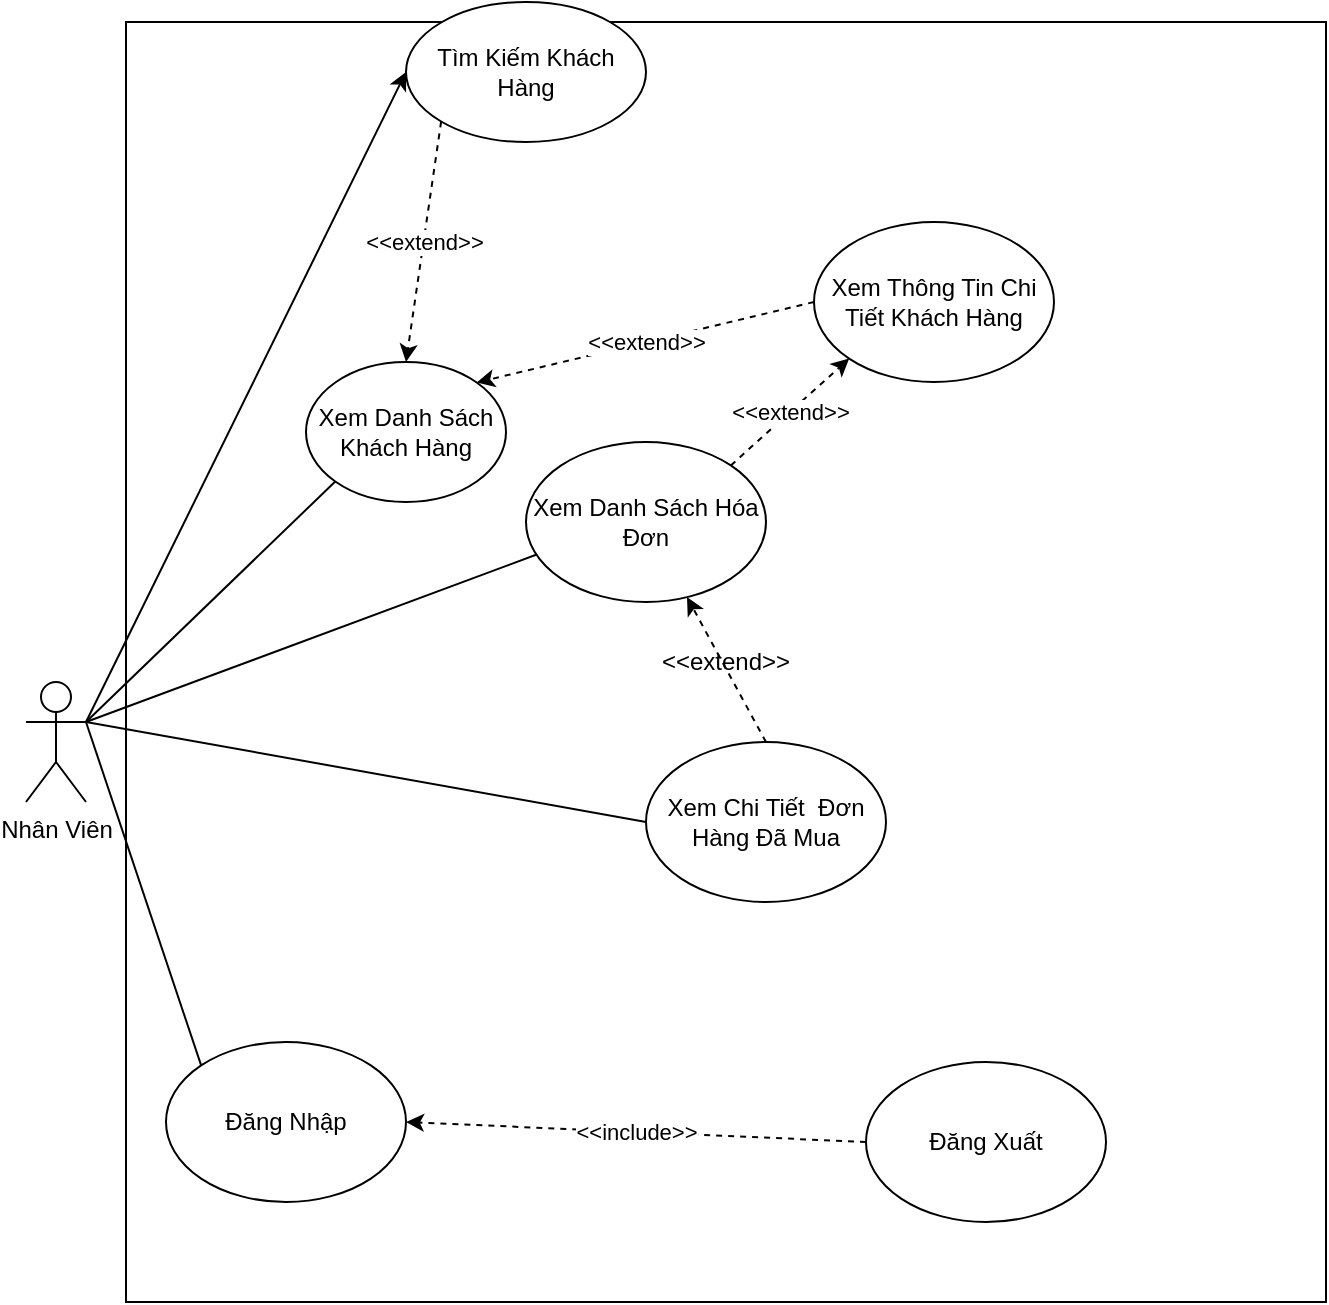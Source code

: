 <mxfile version="22.0.4" type="github">
  <diagram name="Trang-1" id="cRhxTb4dwH8EbBF6ad0r">
    <mxGraphModel dx="1184" dy="698" grid="1" gridSize="10" guides="1" tooltips="1" connect="1" arrows="1" fold="1" page="1" pageScale="1" pageWidth="827" pageHeight="1169" math="0" shadow="0">
      <root>
        <mxCell id="0" />
        <mxCell id="1" parent="0" />
        <mxCell id="OS8SzAuIN68yGedKDTT5-102" value="&amp;lt;&amp;lt;extend&amp;gt;&amp;gt;" style="rounded=0;whiteSpace=wrap;html=1;" vertex="1" parent="1">
          <mxGeometry x="70" y="200" width="600" height="640" as="geometry" />
        </mxCell>
        <mxCell id="OS8SzAuIN68yGedKDTT5-3" value="Nhân Viên" style="shape=umlActor;verticalLabelPosition=bottom;verticalAlign=top;html=1;outlineConnect=0;" vertex="1" parent="1">
          <mxGeometry x="20" y="530" width="30" height="60" as="geometry" />
        </mxCell>
        <mxCell id="OS8SzAuIN68yGedKDTT5-9" value="Xem Danh Sách Khách Hàng" style="ellipse;whiteSpace=wrap;html=1;" vertex="1" parent="1">
          <mxGeometry x="160" y="370" width="100" height="70" as="geometry" />
        </mxCell>
        <mxCell id="OS8SzAuIN68yGedKDTT5-15" value="Tìm Kiếm Khách Hàng" style="ellipse;whiteSpace=wrap;html=1;" vertex="1" parent="1">
          <mxGeometry x="210" y="190" width="120" height="70" as="geometry" />
        </mxCell>
        <mxCell id="OS8SzAuIN68yGedKDTT5-18" value="Đăng Nhập" style="ellipse;whiteSpace=wrap;html=1;" vertex="1" parent="1">
          <mxGeometry x="90" y="710" width="120" height="80" as="geometry" />
        </mxCell>
        <mxCell id="OS8SzAuIN68yGedKDTT5-68" value="" style="endArrow=none;html=1;rounded=0;exitX=1;exitY=0.333;exitDx=0;exitDy=0;exitPerimeter=0;entryX=0;entryY=0;entryDx=0;entryDy=0;endFill=0;" edge="1" parent="1" source="OS8SzAuIN68yGedKDTT5-3" target="OS8SzAuIN68yGedKDTT5-18">
          <mxGeometry width="50" height="50" relative="1" as="geometry">
            <mxPoint x="290" y="580" as="sourcePoint" />
            <mxPoint x="420" y="500" as="targetPoint" />
          </mxGeometry>
        </mxCell>
        <mxCell id="OS8SzAuIN68yGedKDTT5-69" value="Đăng Xuất" style="ellipse;whiteSpace=wrap;html=1;" vertex="1" parent="1">
          <mxGeometry x="440" y="720" width="120" height="80" as="geometry" />
        </mxCell>
        <mxCell id="OS8SzAuIN68yGedKDTT5-70" value="&amp;lt;&amp;lt;include&amp;gt;&amp;gt;" style="endArrow=classic;html=1;rounded=0;exitX=0;exitY=0.5;exitDx=0;exitDy=0;entryX=1;entryY=0.5;entryDx=0;entryDy=0;dashed=1;" edge="1" parent="1" source="OS8SzAuIN68yGedKDTT5-69" target="OS8SzAuIN68yGedKDTT5-18">
          <mxGeometry width="50" height="50" relative="1" as="geometry">
            <mxPoint x="370" y="720" as="sourcePoint" />
            <mxPoint x="420" y="670" as="targetPoint" />
          </mxGeometry>
        </mxCell>
        <mxCell id="OS8SzAuIN68yGedKDTT5-71" value="" style="endArrow=none;html=1;rounded=0;entryX=0;entryY=1;entryDx=0;entryDy=0;endFill=0;" edge="1" parent="1" target="OS8SzAuIN68yGedKDTT5-9">
          <mxGeometry width="50" height="50" relative="1" as="geometry">
            <mxPoint x="50" y="550" as="sourcePoint" />
            <mxPoint x="420" y="500" as="targetPoint" />
          </mxGeometry>
        </mxCell>
        <mxCell id="OS8SzAuIN68yGedKDTT5-72" value="Xem Thông Tin Chi Tiết Khách Hàng" style="ellipse;whiteSpace=wrap;html=1;" vertex="1" parent="1">
          <mxGeometry x="414" y="300" width="120" height="80" as="geometry" />
        </mxCell>
        <mxCell id="OS8SzAuIN68yGedKDTT5-74" value="Xem Chi Tiết&amp;nbsp; Đơn Hàng Đã Mua" style="ellipse;whiteSpace=wrap;html=1;" vertex="1" parent="1">
          <mxGeometry x="330" y="560" width="120" height="80" as="geometry" />
        </mxCell>
        <mxCell id="OS8SzAuIN68yGedKDTT5-76" value="Xem Danh Sách Hóa Đơn" style="ellipse;whiteSpace=wrap;html=1;" vertex="1" parent="1">
          <mxGeometry x="270" y="410" width="120" height="80" as="geometry" />
        </mxCell>
        <mxCell id="OS8SzAuIN68yGedKDTT5-81" value="&amp;lt;&amp;lt;extend&amp;gt;&amp;gt;" style="endArrow=classic;html=1;rounded=0;exitX=0;exitY=0.5;exitDx=0;exitDy=0;entryX=1;entryY=0;entryDx=0;entryDy=0;dashed=1;" edge="1" parent="1" source="OS8SzAuIN68yGedKDTT5-72" target="OS8SzAuIN68yGedKDTT5-9">
          <mxGeometry width="50" height="50" relative="1" as="geometry">
            <mxPoint x="370" y="390" as="sourcePoint" />
            <mxPoint x="420" y="340" as="targetPoint" />
          </mxGeometry>
        </mxCell>
        <mxCell id="OS8SzAuIN68yGedKDTT5-85" value="&amp;lt;&amp;lt;extend&amp;gt;&amp;gt;" style="endArrow=classic;html=1;rounded=0;exitX=0;exitY=1;exitDx=0;exitDy=0;entryX=0.5;entryY=0;entryDx=0;entryDy=0;dashed=1;" edge="1" parent="1" source="OS8SzAuIN68yGedKDTT5-15" target="OS8SzAuIN68yGedKDTT5-9">
          <mxGeometry width="50" height="50" relative="1" as="geometry">
            <mxPoint x="370" y="390" as="sourcePoint" />
            <mxPoint x="420" y="340" as="targetPoint" />
          </mxGeometry>
        </mxCell>
        <mxCell id="OS8SzAuIN68yGedKDTT5-95" value="" style="endArrow=classic;html=1;rounded=0;exitX=1;exitY=0.333;exitDx=0;exitDy=0;exitPerimeter=0;entryX=0;entryY=0.5;entryDx=0;entryDy=0;" edge="1" parent="1" source="OS8SzAuIN68yGedKDTT5-3" target="OS8SzAuIN68yGedKDTT5-15">
          <mxGeometry width="50" height="50" relative="1" as="geometry">
            <mxPoint x="390" y="390" as="sourcePoint" />
            <mxPoint x="440" y="340" as="targetPoint" />
          </mxGeometry>
        </mxCell>
        <mxCell id="OS8SzAuIN68yGedKDTT5-98" value="" style="endArrow=none;html=1;rounded=0;entryX=0;entryY=0.5;entryDx=0;entryDy=0;endFill=0;" edge="1" parent="1" target="OS8SzAuIN68yGedKDTT5-74">
          <mxGeometry width="50" height="50" relative="1" as="geometry">
            <mxPoint x="50" y="550" as="sourcePoint" />
            <mxPoint x="440" y="480" as="targetPoint" />
          </mxGeometry>
        </mxCell>
        <mxCell id="OS8SzAuIN68yGedKDTT5-100" value="" style="endArrow=none;html=1;rounded=0;exitX=1;exitY=0.333;exitDx=0;exitDy=0;exitPerimeter=0;entryX=0.042;entryY=0.705;entryDx=0;entryDy=0;entryPerimeter=0;endFill=0;" edge="1" parent="1" source="OS8SzAuIN68yGedKDTT5-3" target="OS8SzAuIN68yGedKDTT5-76">
          <mxGeometry width="50" height="50" relative="1" as="geometry">
            <mxPoint x="390" y="530" as="sourcePoint" />
            <mxPoint x="440" y="480" as="targetPoint" />
          </mxGeometry>
        </mxCell>
        <mxCell id="OS8SzAuIN68yGedKDTT5-101" value="&amp;lt;&amp;lt;extend&amp;gt;&amp;gt;" style="endArrow=classic;html=1;rounded=0;entryX=0;entryY=1;entryDx=0;entryDy=0;exitX=1;exitY=0;exitDx=0;exitDy=0;dashed=1;" edge="1" parent="1" source="OS8SzAuIN68yGedKDTT5-76" target="OS8SzAuIN68yGedKDTT5-72">
          <mxGeometry width="50" height="50" relative="1" as="geometry">
            <mxPoint x="290" y="530" as="sourcePoint" />
            <mxPoint x="340" y="480" as="targetPoint" />
          </mxGeometry>
        </mxCell>
        <mxCell id="OS8SzAuIN68yGedKDTT5-103" value="" style="endArrow=classic;html=1;rounded=0;exitX=0.5;exitY=0;exitDx=0;exitDy=0;dashed=1;" edge="1" parent="1" source="OS8SzAuIN68yGedKDTT5-74" target="OS8SzAuIN68yGedKDTT5-76">
          <mxGeometry width="50" height="50" relative="1" as="geometry">
            <mxPoint x="290" y="650" as="sourcePoint" />
            <mxPoint x="340" y="600" as="targetPoint" />
          </mxGeometry>
        </mxCell>
      </root>
    </mxGraphModel>
  </diagram>
</mxfile>

